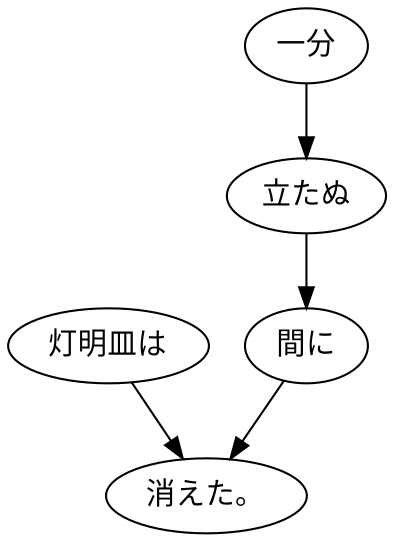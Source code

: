 digraph graph2232 {
	node0 [label="灯明皿は"];
	node1 [label="一分"];
	node2 [label="立たぬ"];
	node3 [label="間に"];
	node4 [label="消えた。"];
	node0 -> node4;
	node1 -> node2;
	node2 -> node3;
	node3 -> node4;
}
